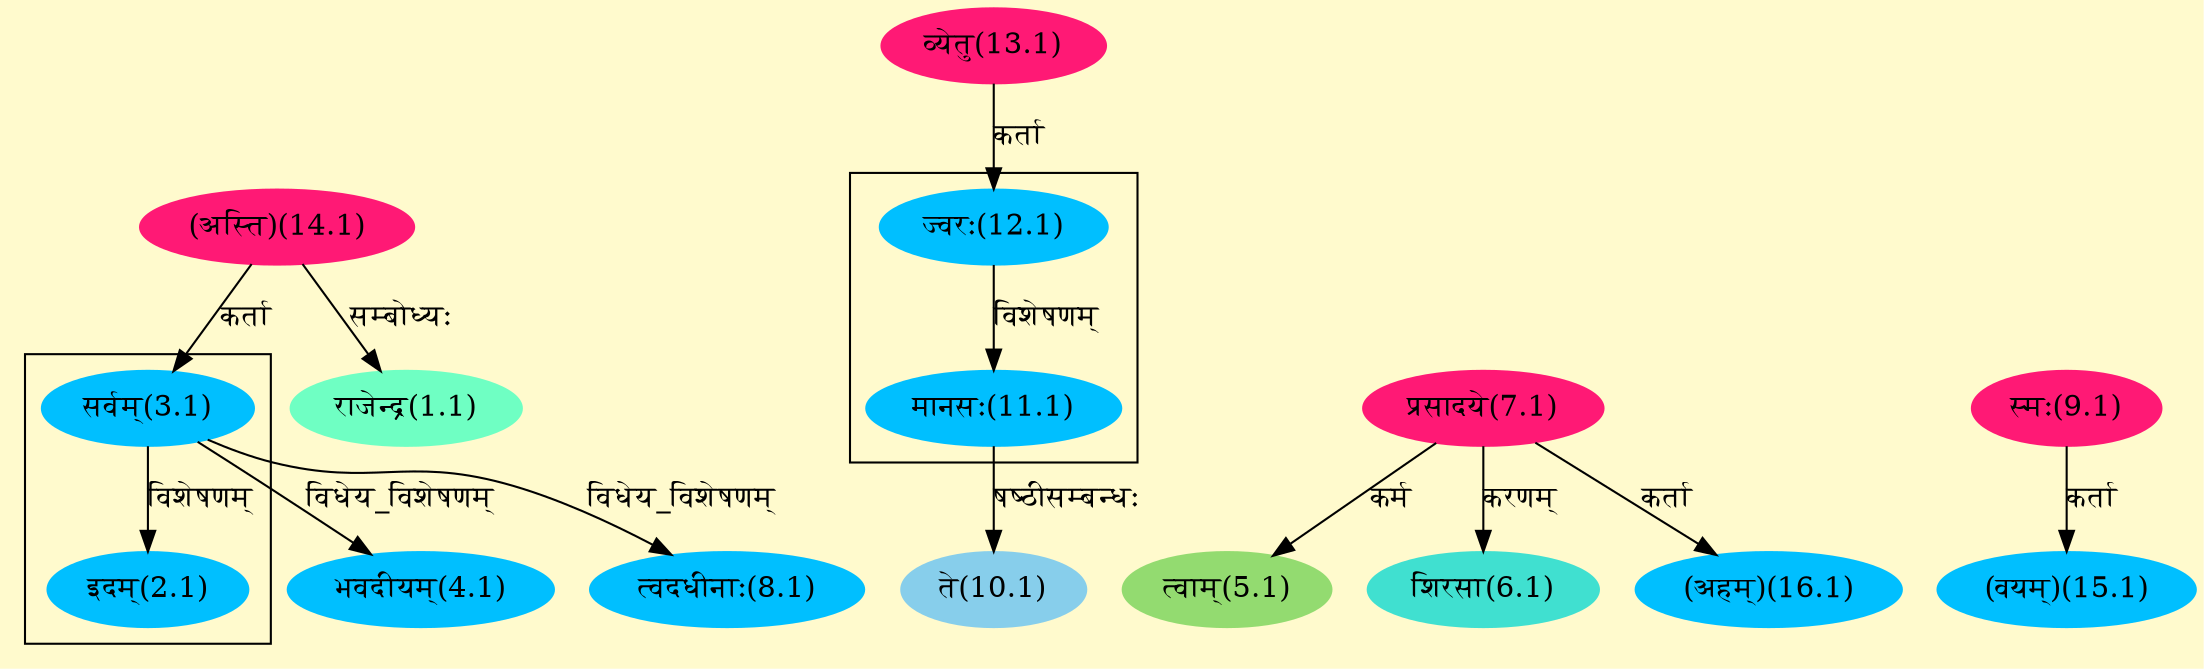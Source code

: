 digraph G{
rankdir=BT;
 compound=true;
 bgcolor="lemonchiffon1";

subgraph cluster_1{
Node2_1 [style=filled, color="#00BFFF" label = "इदम्(2.1)"]
Node3_1 [style=filled, color="#00BFFF" label = "सर्वम्(3.1)"]

}

subgraph cluster_2{
Node11_1 [style=filled, color="#00BFFF" label = "मानसः(11.1)"]
Node12_1 [style=filled, color="#00BFFF" label = "ज्वरः(12.1)"]

}
Node1_1 [style=filled, color="#6FFFC3" label = "राजेन्द्र(1.1)"]
Node14_1 [style=filled, color="#FF1975" label = "(अस्ति)(14.1)"]
Node3_1 [style=filled, color="#00BFFF" label = "सर्वम्(3.1)"]
Node4_1 [style=filled, color="#00BFFF" label = "भवदीयम्(4.1)"]
Node5_1 [style=filled, color="#93DB70" label = "त्वाम्(5.1)"]
Node7_1 [style=filled, color="#FF1975" label = "प्रसादये(7.1)"]
Node6_1 [style=filled, color="#40E0D0" label = "शिरसा(6.1)"]
Node16_1 [style=filled, color="#00BFFF" label = "(अहम्)(16.1)"]
Node8_1 [style=filled, color="#00BFFF" label = "त्वदधीनाः(8.1)"]
Node9_1 [style=filled, color="#FF1975" label = "स्मः(9.1)"]
Node15_1 [style=filled, color="#00BFFF" label = "(वयम्)(15.1)"]
Node [style=filled, color="" label = "()"]
Node10_1 [style=filled, color="#87CEEB" label = "ते(10.1)"]
Node11_1 [style=filled, color="#00BFFF" label = "मानसः(11.1)"]
Node12_1 [style=filled, color="#00BFFF" label = "ज्वरः(12.1)"]
Node13_1 [style=filled, color="#FF1975" label = "व्येतु(13.1)"]
/* Start of Relations section */

Node1_1 -> Node14_1 [  label="सम्बोध्यः"  dir="back" ]
Node2_1 -> Node3_1 [  label="विशेषणम्"  dir="back" ]
Node3_1 -> Node14_1 [  label="कर्ता"  dir="back" ]
Node4_1 -> Node3_1 [  label="विधेय_विशेषणम्"  dir="back" ]
Node5_1 -> Node7_1 [  label="कर्म"  dir="back" ]
Node6_1 -> Node7_1 [  label="करणम्"  dir="back" ]
Node8_1 -> Node3_1 [  label="विधेय_विशेषणम्"  dir="back" ]
Node10_1 -> Node11_1 [  label="षष्ठीसम्बन्धः"  dir="back" ]
Node11_1 -> Node12_1 [  label="विशेषणम्"  dir="back" ]
Node12_1 -> Node13_1 [  label="कर्ता"  dir="back" ]
Node15_1 -> Node9_1 [  label="कर्ता"  dir="back" ]
Node16_1 -> Node7_1 [  label="कर्ता"  dir="back" ]
}
